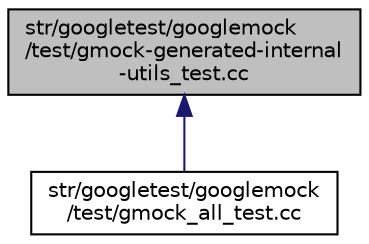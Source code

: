 digraph "str/googletest/googlemock/test/gmock-generated-internal-utils_test.cc"
{
  edge [fontname="Helvetica",fontsize="10",labelfontname="Helvetica",labelfontsize="10"];
  node [fontname="Helvetica",fontsize="10",shape=record];
  Node53 [label="str/googletest/googlemock\l/test/gmock-generated-internal\l-utils_test.cc",height=0.2,width=0.4,color="black", fillcolor="grey75", style="filled", fontcolor="black"];
  Node53 -> Node54 [dir="back",color="midnightblue",fontsize="10",style="solid",fontname="Helvetica"];
  Node54 [label="str/googletest/googlemock\l/test/gmock_all_test.cc",height=0.2,width=0.4,color="black", fillcolor="white", style="filled",URL="$d6/d40/gmock__all__test_8cc.html"];
}

